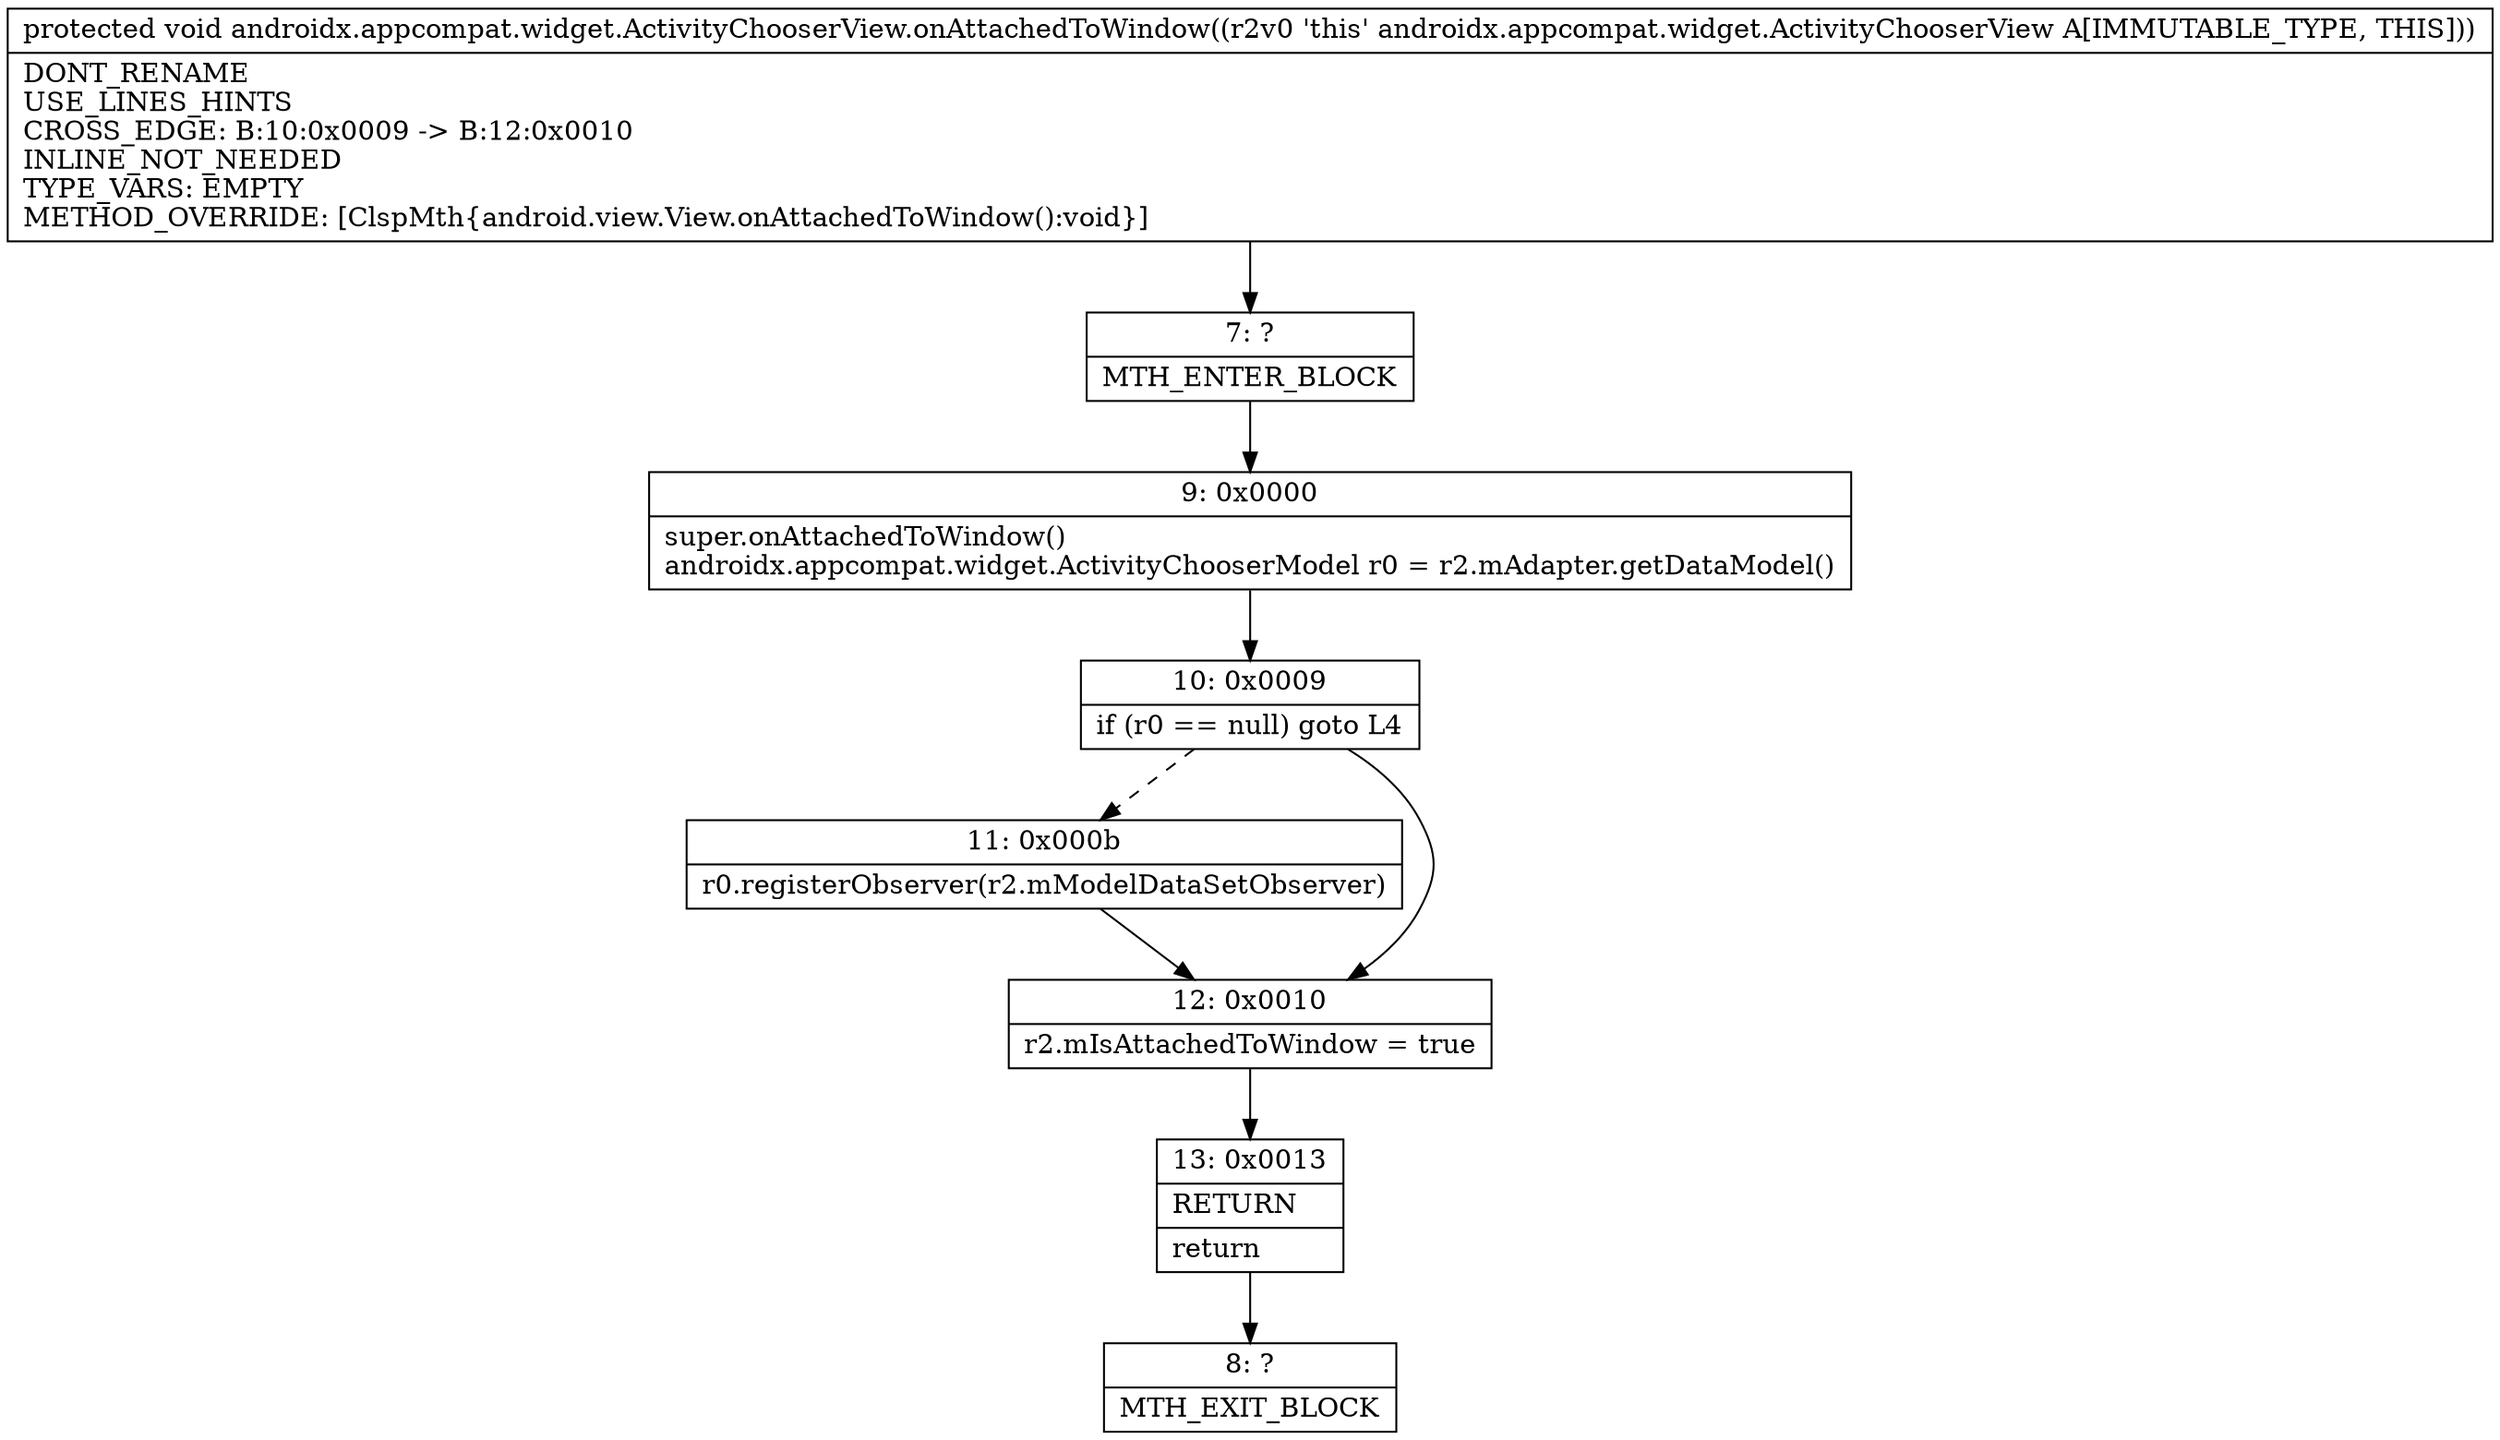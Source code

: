 digraph "CFG forandroidx.appcompat.widget.ActivityChooserView.onAttachedToWindow()V" {
Node_7 [shape=record,label="{7\:\ ?|MTH_ENTER_BLOCK\l}"];
Node_9 [shape=record,label="{9\:\ 0x0000|super.onAttachedToWindow()\landroidx.appcompat.widget.ActivityChooserModel r0 = r2.mAdapter.getDataModel()\l}"];
Node_10 [shape=record,label="{10\:\ 0x0009|if (r0 == null) goto L4\l}"];
Node_11 [shape=record,label="{11\:\ 0x000b|r0.registerObserver(r2.mModelDataSetObserver)\l}"];
Node_12 [shape=record,label="{12\:\ 0x0010|r2.mIsAttachedToWindow = true\l}"];
Node_13 [shape=record,label="{13\:\ 0x0013|RETURN\l|return\l}"];
Node_8 [shape=record,label="{8\:\ ?|MTH_EXIT_BLOCK\l}"];
MethodNode[shape=record,label="{protected void androidx.appcompat.widget.ActivityChooserView.onAttachedToWindow((r2v0 'this' androidx.appcompat.widget.ActivityChooserView A[IMMUTABLE_TYPE, THIS]))  | DONT_RENAME\lUSE_LINES_HINTS\lCROSS_EDGE: B:10:0x0009 \-\> B:12:0x0010\lINLINE_NOT_NEEDED\lTYPE_VARS: EMPTY\lMETHOD_OVERRIDE: [ClspMth\{android.view.View.onAttachedToWindow():void\}]\l}"];
MethodNode -> Node_7;Node_7 -> Node_9;
Node_9 -> Node_10;
Node_10 -> Node_11[style=dashed];
Node_10 -> Node_12;
Node_11 -> Node_12;
Node_12 -> Node_13;
Node_13 -> Node_8;
}

